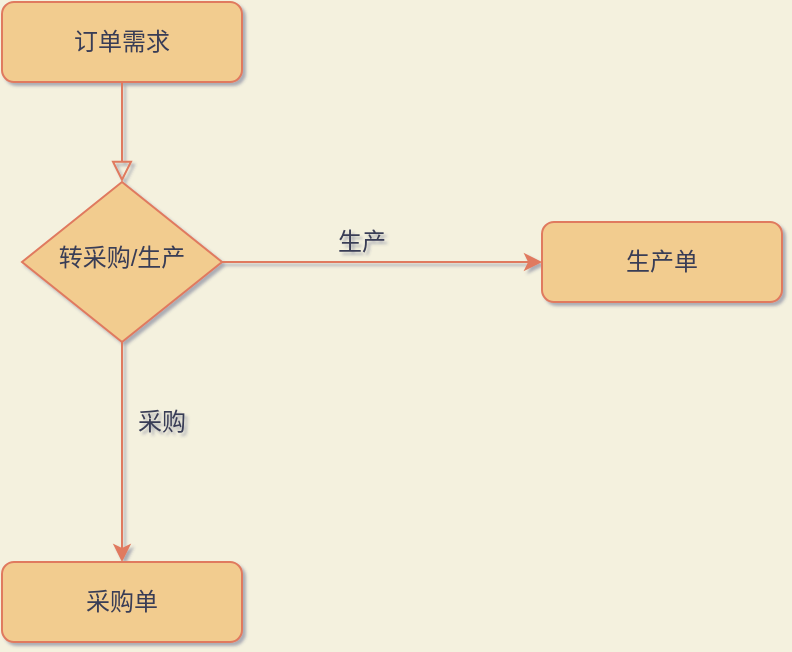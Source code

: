 <mxfile version="13.6.9" type="github">
  <diagram id="C5RBs43oDa-KdzZeNtuy" name="Page-1">
    <mxGraphModel dx="1166" dy="794" grid="1" gridSize="10" guides="1" tooltips="1" connect="1" arrows="1" fold="1" page="1" pageScale="1" pageWidth="291" pageHeight="413" background="#F4F1DE" math="0" shadow="1">
      <root>
        <mxCell id="WIyWlLk6GJQsqaUBKTNV-0" />
        <mxCell id="WIyWlLk6GJQsqaUBKTNV-1" parent="WIyWlLk6GJQsqaUBKTNV-0" />
        <mxCell id="WIyWlLk6GJQsqaUBKTNV-2" value="" style="rounded=0;html=1;jettySize=auto;orthogonalLoop=1;fontSize=11;endArrow=block;endFill=0;endSize=8;strokeWidth=1;shadow=0;labelBackgroundColor=none;edgeStyle=orthogonalEdgeStyle;strokeColor=#E07A5F;fontColor=#393C56;" parent="WIyWlLk6GJQsqaUBKTNV-1" source="WIyWlLk6GJQsqaUBKTNV-3" target="WIyWlLk6GJQsqaUBKTNV-6" edge="1">
          <mxGeometry relative="1" as="geometry" />
        </mxCell>
        <UserObject label="订单需求" link="http://dev.newboss.xinwukeji.com/#/plan/purchaseRequest" id="WIyWlLk6GJQsqaUBKTNV-3">
          <mxCell style="rounded=1;whiteSpace=wrap;html=1;fontSize=12;glass=0;strokeWidth=1;shadow=0;fillColor=#F2CC8F;strokeColor=#E07A5F;fontColor=#393C56;" parent="WIyWlLk6GJQsqaUBKTNV-1" vertex="1">
            <mxGeometry x="160" y="80" width="120" height="40" as="geometry" />
          </mxCell>
        </UserObject>
        <mxCell id="QKJ1cYrDKLyjC6hciW09-0" value="" style="edgeStyle=orthogonalEdgeStyle;curved=0;rounded=1;sketch=0;orthogonalLoop=1;jettySize=auto;html=1;strokeColor=#E07A5F;fillColor=#F2CC8F;fontColor=#393C56;labelBackgroundColor=#F4F1DE;" edge="1" parent="WIyWlLk6GJQsqaUBKTNV-1" source="WIyWlLk6GJQsqaUBKTNV-6" target="WIyWlLk6GJQsqaUBKTNV-7">
          <mxGeometry relative="1" as="geometry" />
        </mxCell>
        <mxCell id="WIyWlLk6GJQsqaUBKTNV-6" value="转采购/生产" style="rhombus;whiteSpace=wrap;html=1;shadow=0;fontFamily=Helvetica;fontSize=12;align=center;strokeWidth=1;spacing=6;spacingTop=-4;fillColor=#F2CC8F;strokeColor=#E07A5F;fontColor=#393C56;" parent="WIyWlLk6GJQsqaUBKTNV-1" vertex="1">
          <mxGeometry x="170" y="170" width="100" height="80" as="geometry" />
        </mxCell>
        <UserObject label="生产单" link="http://dev.newboss.xinwukeji.com/#/produce/produce-order" id="WIyWlLk6GJQsqaUBKTNV-7">
          <mxCell style="rounded=1;whiteSpace=wrap;html=1;fontSize=12;glass=0;strokeWidth=1;shadow=0;fillColor=#F2CC8F;strokeColor=#E07A5F;fontColor=#393C56;" parent="WIyWlLk6GJQsqaUBKTNV-1" vertex="1">
            <mxGeometry x="430" y="190" width="120" height="40" as="geometry" />
          </mxCell>
        </UserObject>
        <UserObject label="采购单" link="/#/purchase/purchaseOrder" id="WIyWlLk6GJQsqaUBKTNV-12">
          <mxCell style="rounded=1;whiteSpace=wrap;html=1;fontSize=12;glass=0;strokeWidth=1;shadow=0;fillColor=#F2CC8F;strokeColor=#E07A5F;fontColor=#393C56;" parent="WIyWlLk6GJQsqaUBKTNV-1" vertex="1">
            <mxGeometry x="160" y="360" width="120" height="40" as="geometry" />
          </mxCell>
        </UserObject>
        <mxCell id="QKJ1cYrDKLyjC6hciW09-1" value="" style="endArrow=classic;html=1;strokeColor=#E07A5F;fillColor=#F2CC8F;fontColor=#393C56;exitX=0.5;exitY=1;exitDx=0;exitDy=0;labelBackgroundColor=#F4F1DE;" edge="1" parent="WIyWlLk6GJQsqaUBKTNV-1" source="WIyWlLk6GJQsqaUBKTNV-6" target="WIyWlLk6GJQsqaUBKTNV-12">
          <mxGeometry width="50" height="50" relative="1" as="geometry">
            <mxPoint x="220" y="260" as="sourcePoint" />
            <mxPoint x="440" y="390" as="targetPoint" />
          </mxGeometry>
        </mxCell>
        <mxCell id="QKJ1cYrDKLyjC6hciW09-2" value="采购" style="text;html=1;strokeColor=none;fillColor=none;align=center;verticalAlign=middle;whiteSpace=wrap;rounded=0;sketch=0;fontColor=#393C56;" vertex="1" parent="WIyWlLk6GJQsqaUBKTNV-1">
          <mxGeometry x="220" y="280" width="40" height="20" as="geometry" />
        </mxCell>
        <mxCell id="QKJ1cYrDKLyjC6hciW09-3" value="生产" style="text;html=1;strokeColor=none;fillColor=none;align=center;verticalAlign=middle;whiteSpace=wrap;rounded=0;sketch=0;fontColor=#393C56;" vertex="1" parent="WIyWlLk6GJQsqaUBKTNV-1">
          <mxGeometry x="320" y="190" width="40" height="20" as="geometry" />
        </mxCell>
      </root>
    </mxGraphModel>
  </diagram>
</mxfile>
